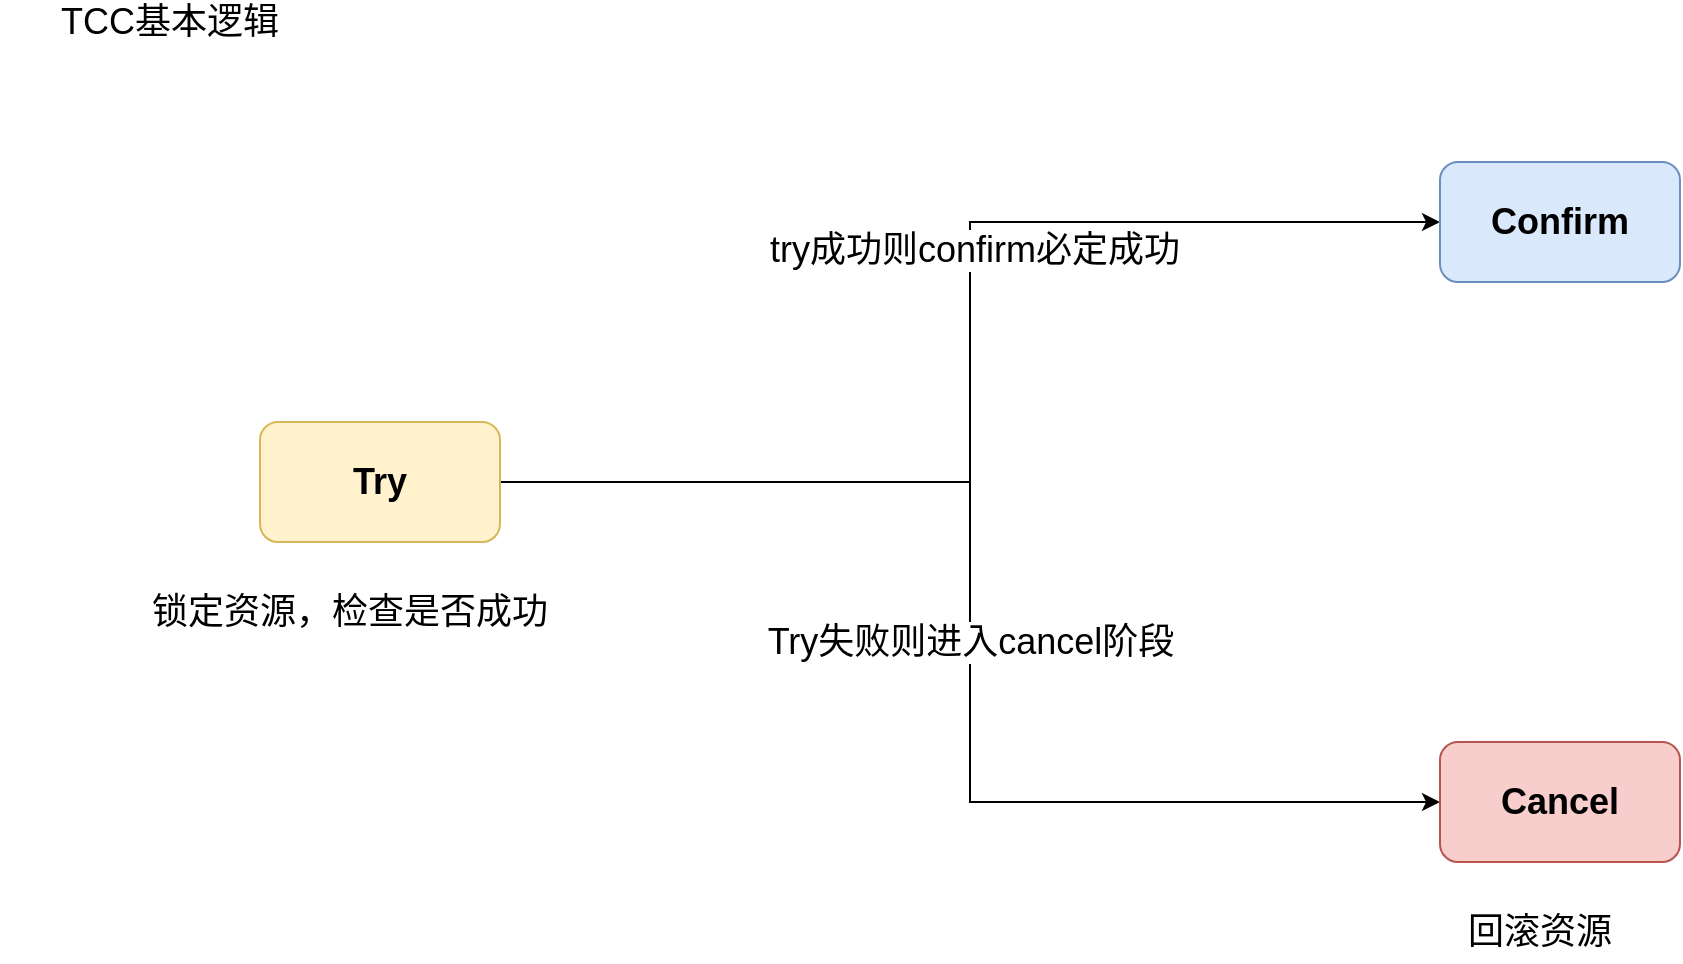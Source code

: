 <mxfile version="14.5.6" type="github">
  <diagram id="Xjajh6PyF_--wuyvjVOl" name="Page-1">
    <mxGraphModel dx="2066" dy="1130" grid="1" gridSize="10" guides="1" tooltips="1" connect="1" arrows="1" fold="1" page="1" pageScale="3" pageWidth="827" pageHeight="1169" math="0" shadow="0">
      <root>
        <mxCell id="0" />
        <mxCell id="1" parent="0" />
        <mxCell id="WqFntXkbbm4SxVUoHO8X-4" value="" style="edgeStyle=orthogonalEdgeStyle;rounded=0;orthogonalLoop=1;jettySize=auto;html=1;entryX=0;entryY=0.5;entryDx=0;entryDy=0;fontSize=18;" edge="1" parent="1" source="WqFntXkbbm4SxVUoHO8X-1" target="WqFntXkbbm4SxVUoHO8X-3">
          <mxGeometry relative="1" as="geometry" />
        </mxCell>
        <mxCell id="WqFntXkbbm4SxVUoHO8X-6" value="try成功则confirm必定成功" style="edgeLabel;html=1;align=center;verticalAlign=middle;resizable=0;points=[];fontSize=18;" vertex="1" connectable="0" parent="WqFntXkbbm4SxVUoHO8X-4">
          <mxGeometry x="0.17" y="-2" relative="1" as="geometry">
            <mxPoint as="offset" />
          </mxGeometry>
        </mxCell>
        <mxCell id="WqFntXkbbm4SxVUoHO8X-5" value="Try失败则进入cancel阶段" style="edgeStyle=orthogonalEdgeStyle;rounded=0;orthogonalLoop=1;jettySize=auto;html=1;entryX=0;entryY=0.5;entryDx=0;entryDy=0;fontSize=18;" edge="1" parent="1" source="WqFntXkbbm4SxVUoHO8X-1" target="WqFntXkbbm4SxVUoHO8X-2">
          <mxGeometry relative="1" as="geometry" />
        </mxCell>
        <mxCell id="WqFntXkbbm4SxVUoHO8X-1" value="Try" style="rounded=1;whiteSpace=wrap;html=1;fontSize=18;fontStyle=1;fillColor=#fff2cc;strokeColor=#d6b656;" vertex="1" parent="1">
          <mxGeometry x="560" y="300" width="120" height="60" as="geometry" />
        </mxCell>
        <mxCell id="WqFntXkbbm4SxVUoHO8X-2" value="Cancel" style="rounded=1;whiteSpace=wrap;html=1;fontSize=18;fontStyle=1;fillColor=#f8cecc;strokeColor=#b85450;" vertex="1" parent="1">
          <mxGeometry x="1150" y="460" width="120" height="60" as="geometry" />
        </mxCell>
        <mxCell id="WqFntXkbbm4SxVUoHO8X-3" value="Confirm" style="rounded=1;whiteSpace=wrap;html=1;fontSize=18;fontStyle=1;fillColor=#dae8fc;strokeColor=#6c8ebf;" vertex="1" parent="1">
          <mxGeometry x="1150" y="170" width="120" height="60" as="geometry" />
        </mxCell>
        <mxCell id="WqFntXkbbm4SxVUoHO8X-7" value="&lt;span style=&quot;background-color: rgb(255 , 255 , 255)&quot;&gt;锁定资源，检查是否成功&lt;/span&gt;" style="text;html=1;strokeColor=none;fillColor=none;align=center;verticalAlign=middle;whiteSpace=wrap;rounded=0;fontSize=18;" vertex="1" parent="1">
          <mxGeometry x="440" y="380" width="330" height="30" as="geometry" />
        </mxCell>
        <mxCell id="WqFntXkbbm4SxVUoHO8X-8" value="TCC基本逻辑" style="text;html=1;strokeColor=none;fillColor=none;align=center;verticalAlign=middle;whiteSpace=wrap;rounded=0;fontSize=18;" vertex="1" parent="1">
          <mxGeometry x="430" y="90" width="170" height="20" as="geometry" />
        </mxCell>
        <mxCell id="WqFntXkbbm4SxVUoHO8X-9" value="回滚资源" style="text;html=1;strokeColor=none;fillColor=none;align=center;verticalAlign=middle;whiteSpace=wrap;rounded=0;fontSize=18;" vertex="1" parent="1">
          <mxGeometry x="1130" y="540" width="140" height="30" as="geometry" />
        </mxCell>
      </root>
    </mxGraphModel>
  </diagram>
</mxfile>
